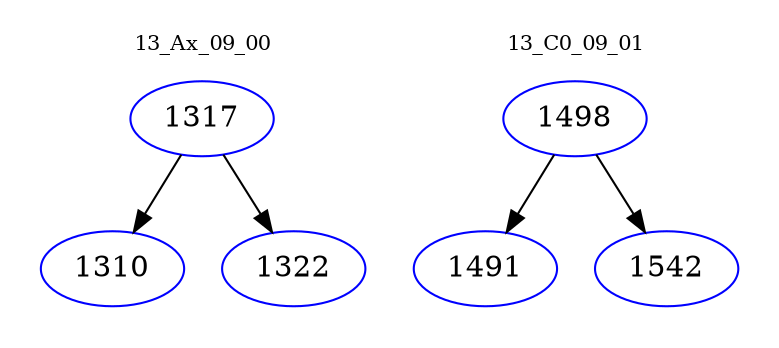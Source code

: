digraph{
subgraph cluster_0 {
color = white
label = "13_Ax_09_00";
fontsize=10;
T0_1317 [label="1317", color="blue"]
T0_1317 -> T0_1310 [color="black"]
T0_1310 [label="1310", color="blue"]
T0_1317 -> T0_1322 [color="black"]
T0_1322 [label="1322", color="blue"]
}
subgraph cluster_1 {
color = white
label = "13_C0_09_01";
fontsize=10;
T1_1498 [label="1498", color="blue"]
T1_1498 -> T1_1491 [color="black"]
T1_1491 [label="1491", color="blue"]
T1_1498 -> T1_1542 [color="black"]
T1_1542 [label="1542", color="blue"]
}
}
